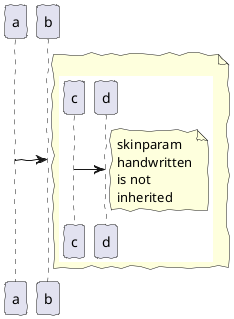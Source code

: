 {
  "sha1": "jh6i4ppvf0fmavtv20m9egvb6kspn23",
  "insertion": {
    "when": "2024-06-03T18:59:31.887Z",
    "url": "http://forum.plantuml.net/9043/skinparam-handwritten-inherited-within-embedded-diagram",
    "user": "plantuml@gmail.com"
  }
}
@startuml
skinparam handwritten true


a->b
note right

{{
c->d
note right
     skinparam
     handwritten
     is not
     inherited
end note
}}
end note
@enduml
